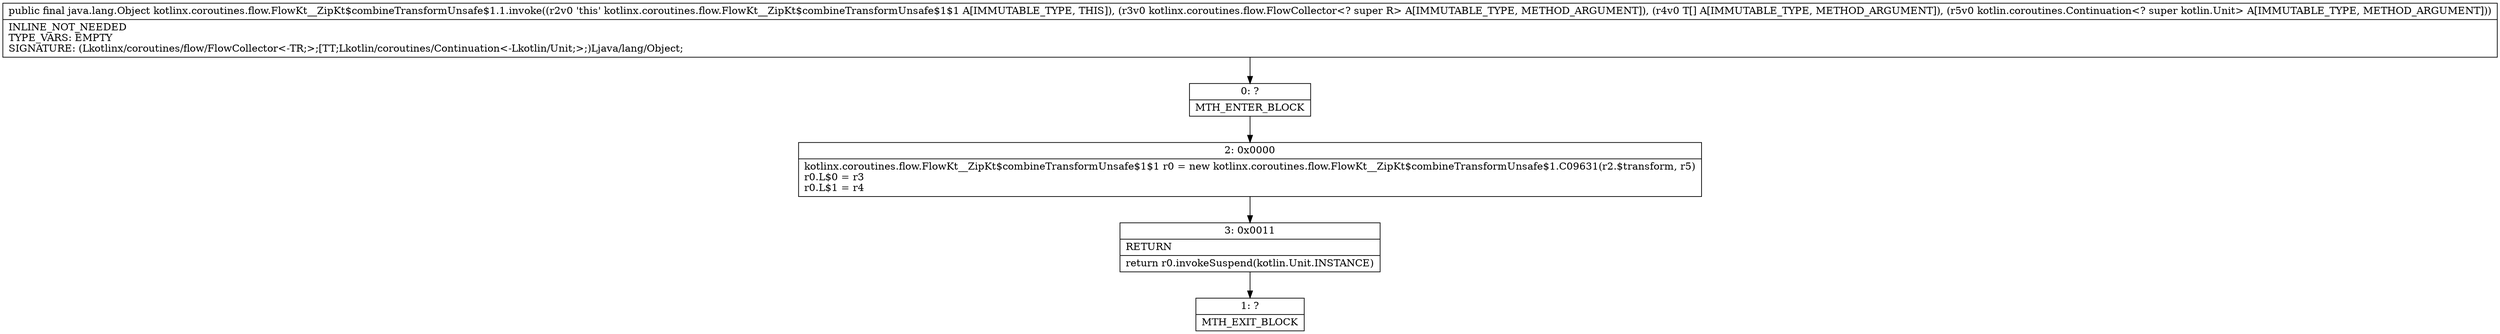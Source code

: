 digraph "CFG forkotlinx.coroutines.flow.FlowKt__ZipKt$combineTransformUnsafe$1.1.invoke(Lkotlinx\/coroutines\/flow\/FlowCollector;[Ljava\/lang\/Object;Lkotlin\/coroutines\/Continuation;)Ljava\/lang\/Object;" {
Node_0 [shape=record,label="{0\:\ ?|MTH_ENTER_BLOCK\l}"];
Node_2 [shape=record,label="{2\:\ 0x0000|kotlinx.coroutines.flow.FlowKt__ZipKt$combineTransformUnsafe$1$1 r0 = new kotlinx.coroutines.flow.FlowKt__ZipKt$combineTransformUnsafe$1.C09631(r2.$transform, r5)\lr0.L$0 = r3\lr0.L$1 = r4\l}"];
Node_3 [shape=record,label="{3\:\ 0x0011|RETURN\l|return r0.invokeSuspend(kotlin.Unit.INSTANCE)\l}"];
Node_1 [shape=record,label="{1\:\ ?|MTH_EXIT_BLOCK\l}"];
MethodNode[shape=record,label="{public final java.lang.Object kotlinx.coroutines.flow.FlowKt__ZipKt$combineTransformUnsafe$1.1.invoke((r2v0 'this' kotlinx.coroutines.flow.FlowKt__ZipKt$combineTransformUnsafe$1$1 A[IMMUTABLE_TYPE, THIS]), (r3v0 kotlinx.coroutines.flow.FlowCollector\<? super R\> A[IMMUTABLE_TYPE, METHOD_ARGUMENT]), (r4v0 T[] A[IMMUTABLE_TYPE, METHOD_ARGUMENT]), (r5v0 kotlin.coroutines.Continuation\<? super kotlin.Unit\> A[IMMUTABLE_TYPE, METHOD_ARGUMENT]))  | INLINE_NOT_NEEDED\lTYPE_VARS: EMPTY\lSIGNATURE: (Lkotlinx\/coroutines\/flow\/FlowCollector\<\-TR;\>;[TT;Lkotlin\/coroutines\/Continuation\<\-Lkotlin\/Unit;\>;)Ljava\/lang\/Object;\l}"];
MethodNode -> Node_0;Node_0 -> Node_2;
Node_2 -> Node_3;
Node_3 -> Node_1;
}

